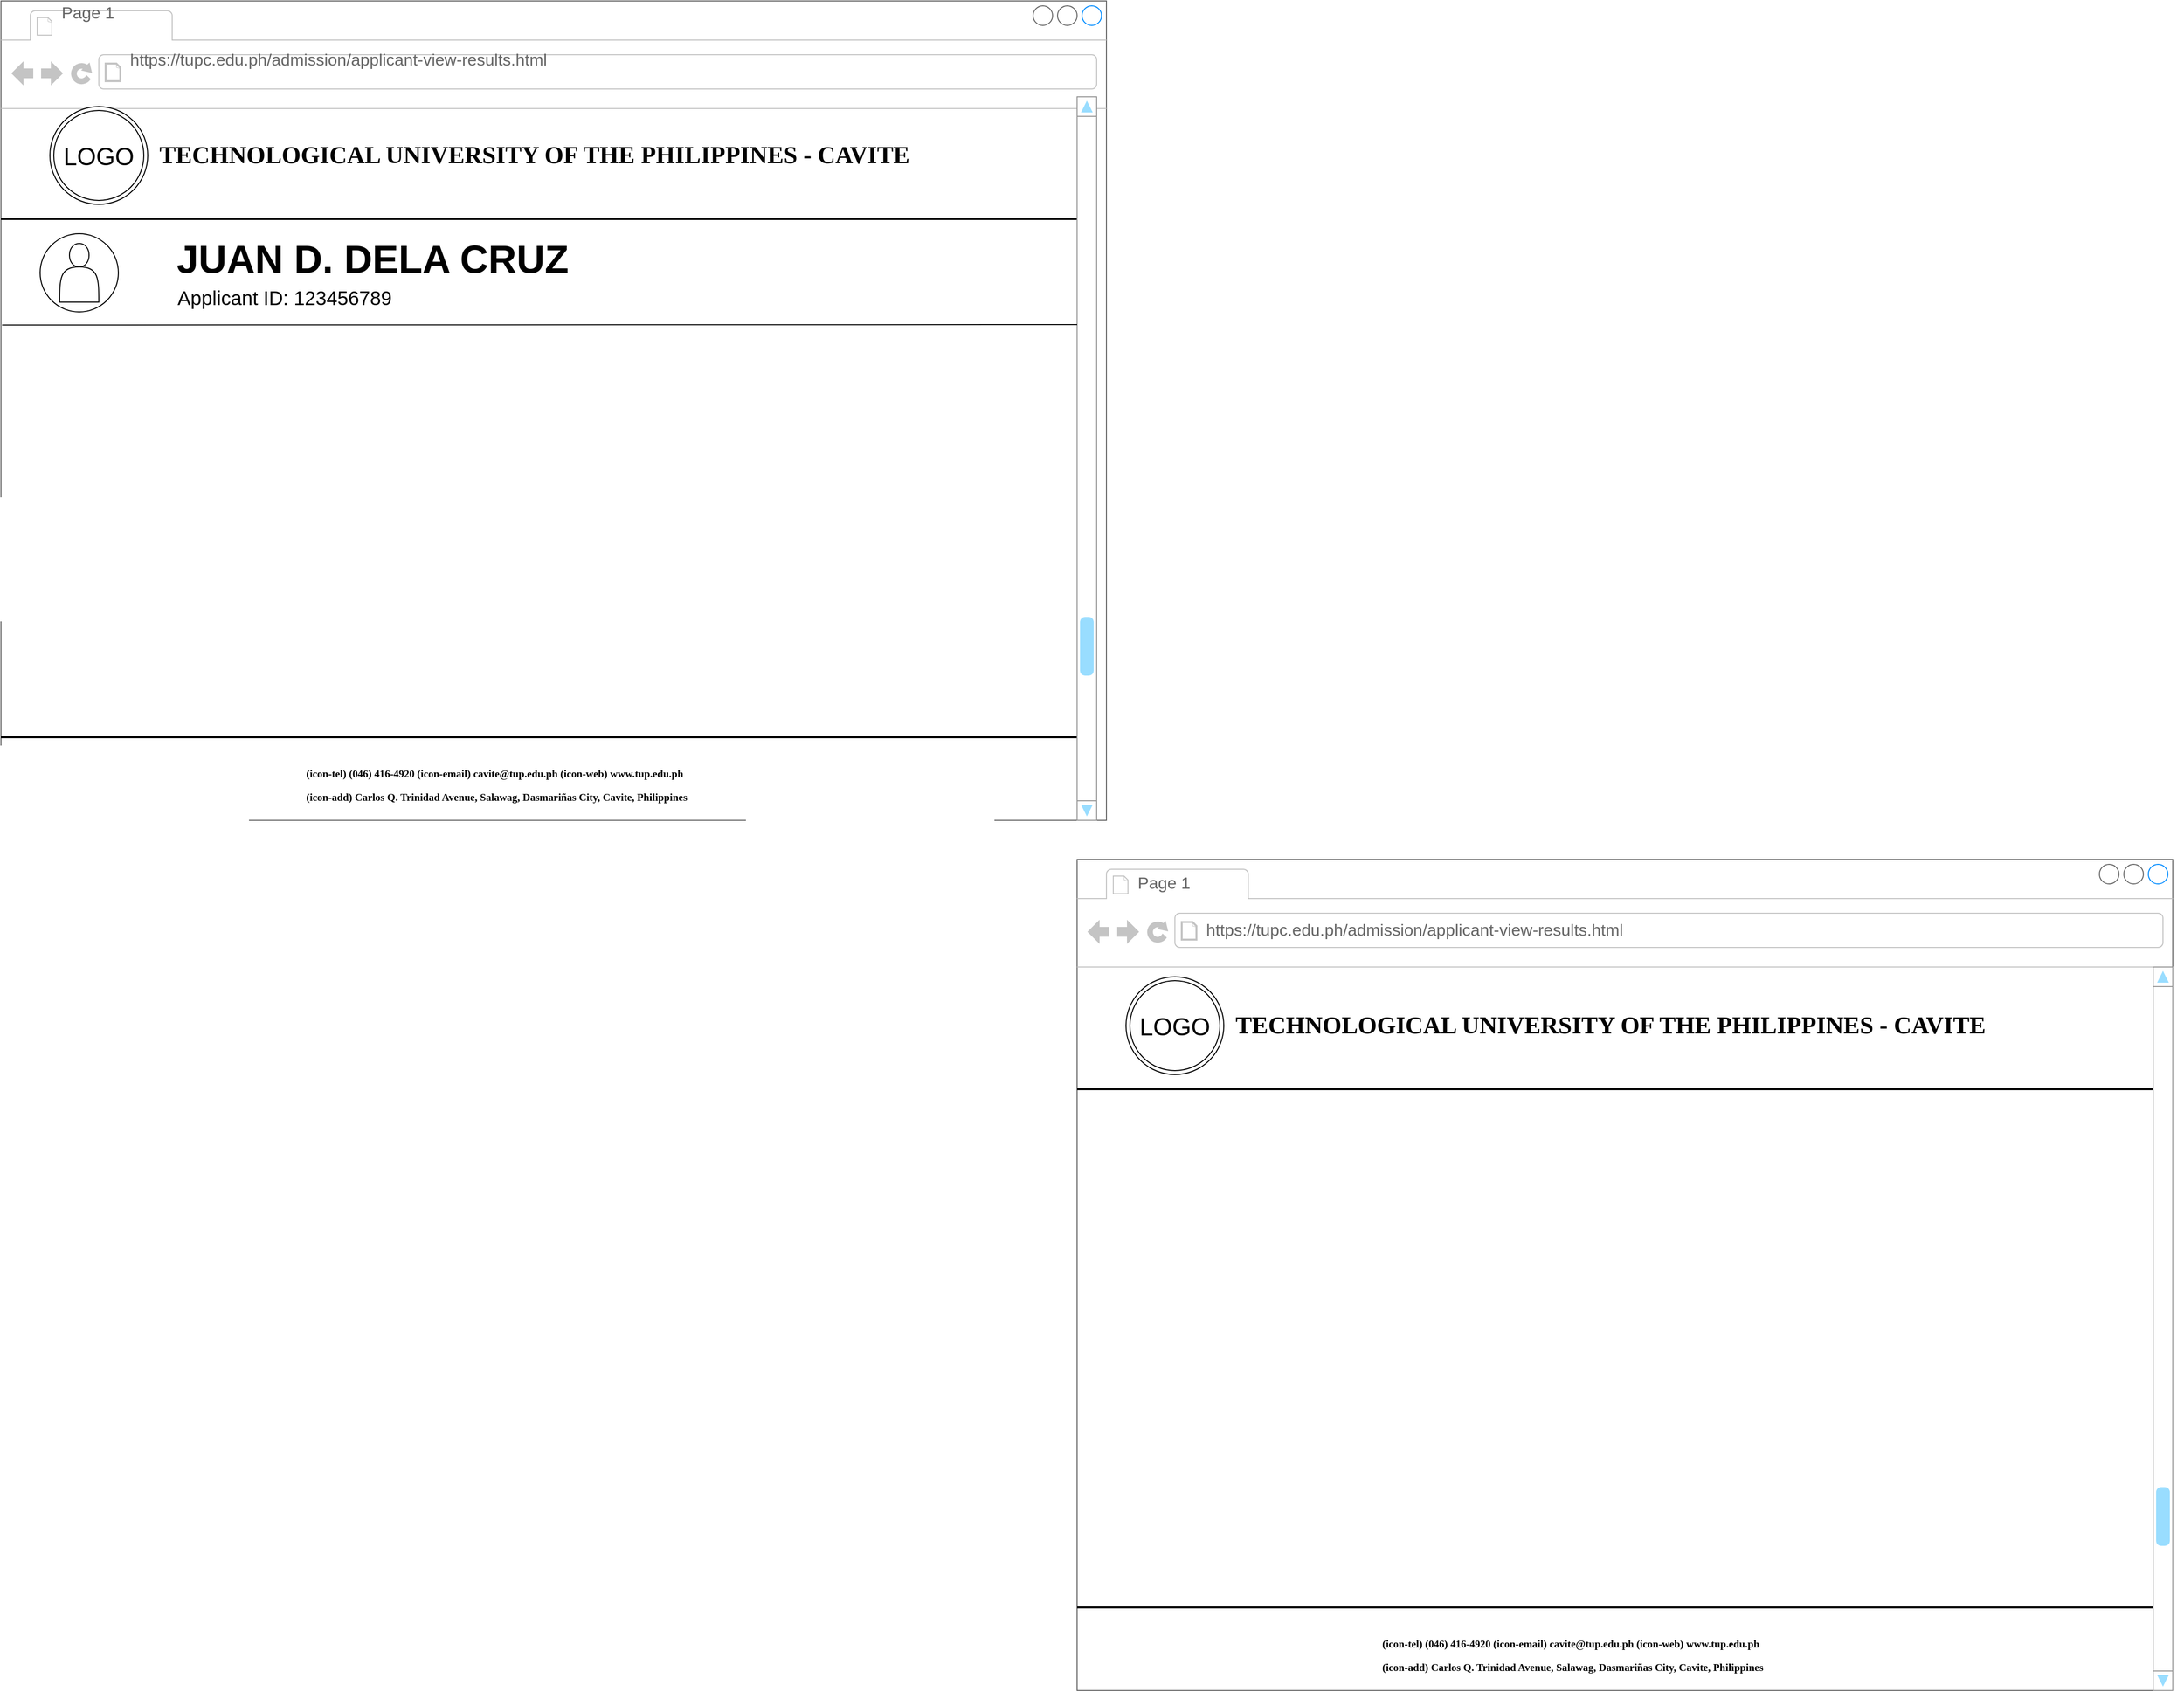 <mxfile version="15.5.8" type="device"><diagram name="Page-1" id="03018318-947c-dd8e-b7a3-06fadd420f32"><mxGraphModel dx="3647" dy="1522" grid="1" gridSize="10" guides="1" tooltips="1" connect="1" arrows="1" fold="1" page="1" pageScale="1" pageWidth="1100" pageHeight="850" background="none" math="0" shadow="0"><root><mxCell id="0"/><mxCell id="1" parent="0"/><mxCell id="Eo9JVKGmvHCS0EbFOqFu-76" value="" style="strokeWidth=1;shadow=0;dashed=0;align=center;html=1;shape=mxgraph.mockup.containers.browserWindow;rSize=0;strokeColor=none;strokeColor2=#008cff;strokeColor3=#c4c4c4;mainText=,;recursiveResize=0;fontSize=25;fillColor=none;" vertex="1" parent="1"><mxGeometry x="-1100" y="50" width="1120" height="850" as="geometry"/></mxCell><mxCell id="Eo9JVKGmvHCS0EbFOqFu-77" value="" style="line;strokeWidth=2;html=1;fontSize=25;" vertex="1" parent="Eo9JVKGmvHCS0EbFOqFu-76"><mxGeometry y="760" width="1100" height="10" as="geometry"/></mxCell><mxCell id="Eo9JVKGmvHCS0EbFOqFu-78" value="Page 1" style="strokeWidth=1;shadow=0;dashed=0;align=center;html=1;shape=mxgraph.mockup.containers.anchor;fontSize=17;fontColor=#666666;align=left;" vertex="1" parent="Eo9JVKGmvHCS0EbFOqFu-76"><mxGeometry x="60" y="12" width="110" height="26" as="geometry"/></mxCell><mxCell id="Eo9JVKGmvHCS0EbFOqFu-79" value="https://tupc.edu.ph/admission/applicant-view-results.html" style="strokeWidth=1;shadow=0;dashed=0;align=center;html=1;shape=mxgraph.mockup.containers.anchor;rSize=0;fontSize=17;fontColor=#666666;align=left;" vertex="1" parent="Eo9JVKGmvHCS0EbFOqFu-76"><mxGeometry x="130" y="60" width="250" height="26" as="geometry"/></mxCell><mxCell id="Eo9JVKGmvHCS0EbFOqFu-80" value="&lt;h1&gt;&lt;b&gt;&lt;font style=&quot;font-size: 25px&quot;&gt;TECHNOLOGICAL UNIVERSITY OF THE PHILIPPINES - CAVITE&lt;/font&gt;&lt;/b&gt;&lt;/h1&gt;" style="text;html=1;points=[];align=left;verticalAlign=top;spacingTop=-4;fontSize=14;fontFamily=Verdana" vertex="1" parent="Eo9JVKGmvHCS0EbFOqFu-76"><mxGeometry x="160" y="130" width="540" height="60" as="geometry"/></mxCell><mxCell id="Eo9JVKGmvHCS0EbFOqFu-81" value="LOGO" style="ellipse;shape=doubleEllipse;whiteSpace=wrap;html=1;fontSize=25;" vertex="1" parent="Eo9JVKGmvHCS0EbFOqFu-76"><mxGeometry x="50" y="120" width="100" height="100" as="geometry"/></mxCell><mxCell id="Eo9JVKGmvHCS0EbFOqFu-82" value="" style="line;strokeWidth=2;html=1;fontSize=25;" vertex="1" parent="Eo9JVKGmvHCS0EbFOqFu-76"><mxGeometry y="230" width="1100" height="10" as="geometry"/></mxCell><mxCell id="Eo9JVKGmvHCS0EbFOqFu-83" value="" style="verticalLabelPosition=bottom;shadow=0;dashed=0;align=center;html=1;verticalAlign=top;strokeWidth=1;shape=mxgraph.mockup.navigation.scrollBar;strokeColor=#999999;barPos=20;fillColor2=#99ddff;strokeColor2=none;direction=north;fontSize=25;" vertex="1" parent="Eo9JVKGmvHCS0EbFOqFu-76"><mxGeometry x="1100" y="110" width="30" height="740" as="geometry"/></mxCell><mxCell id="Eo9JVKGmvHCS0EbFOqFu-84" value="&lt;span style=&quot;font-family: &amp;#34;euphemia&amp;#34; ; font-size: 10.72px ; font-weight: 700&quot;&gt;(icon-tel) (046) 416-4920 (icon-email) cavite@tup.edu.ph (icon-web) www.tup.edu.ph&lt;br&gt;&lt;/span&gt;&lt;span style=&quot;font-family: &amp;#34;euphemia&amp;#34; ; font-size: 10.72px ; font-weight: 700&quot;&gt;(icon-add) Carlos Q. Trinidad Avenue, Salawag, Dasmariñas City, Cavite, Philippines&lt;/span&gt;&lt;span style=&quot;font-family: &amp;#34;euphemia&amp;#34; ; font-size: 10.72px ; font-weight: 700&quot;&gt;&lt;br&gt;&lt;/span&gt;" style="rounded=0;whiteSpace=wrap;html=1;fontSize=20;strokeWidth=1;fillColor=none;align=left;verticalAlign=top;strokeColor=none;" vertex="1" parent="Eo9JVKGmvHCS0EbFOqFu-76"><mxGeometry x="310" y="780" width="480" height="60" as="geometry"/></mxCell><mxCell id="Eo9JVKGmvHCS0EbFOqFu-1" value="" style="strokeWidth=1;shadow=0;dashed=0;align=center;html=1;shape=mxgraph.mockup.containers.browserWindow;rSize=0;strokeColor=none;strokeColor2=#008cff;strokeColor3=#c4c4c4;mainText=,;recursiveResize=0;fontSize=25;fillColor=none;" vertex="1" parent="1"><mxGeometry x="-2200" y="-828" width="1130" height="838" as="geometry"/></mxCell><mxCell id="Eo9JVKGmvHCS0EbFOqFu-2" value="" style="line;strokeWidth=2;html=1;fontSize=25;" vertex="1" parent="Eo9JVKGmvHCS0EbFOqFu-1"><mxGeometry y="748" width="1100" height="10" as="geometry"/></mxCell><mxCell id="Eo9JVKGmvHCS0EbFOqFu-3" value="Page 1" style="strokeWidth=1;shadow=0;dashed=0;align=center;html=1;shape=mxgraph.mockup.containers.anchor;fontSize=17;fontColor=#666666;align=left;" vertex="1" parent="Eo9JVKGmvHCS0EbFOqFu-1"><mxGeometry x="60" width="110" height="26" as="geometry"/></mxCell><mxCell id="Eo9JVKGmvHCS0EbFOqFu-4" value="https://tupc.edu.ph/admission/applicant-view-results.html" style="strokeWidth=1;shadow=0;dashed=0;align=center;html=1;shape=mxgraph.mockup.containers.anchor;rSize=0;fontSize=17;fontColor=#666666;align=left;" vertex="1" parent="Eo9JVKGmvHCS0EbFOqFu-1"><mxGeometry x="130" y="48" width="250" height="26" as="geometry"/></mxCell><mxCell id="Eo9JVKGmvHCS0EbFOqFu-5" value="&lt;h1&gt;&lt;b&gt;&lt;font style=&quot;font-size: 25px&quot;&gt;TECHNOLOGICAL UNIVERSITY OF THE PHILIPPINES - CAVITE&lt;/font&gt;&lt;/b&gt;&lt;/h1&gt;" style="text;html=1;points=[];align=left;verticalAlign=top;spacingTop=-4;fontSize=14;fontFamily=Verdana" vertex="1" parent="Eo9JVKGmvHCS0EbFOqFu-1"><mxGeometry x="160" y="118" width="540" height="60" as="geometry"/></mxCell><mxCell id="Eo9JVKGmvHCS0EbFOqFu-6" value="LOGO" style="ellipse;shape=doubleEllipse;whiteSpace=wrap;html=1;fontSize=25;" vertex="1" parent="Eo9JVKGmvHCS0EbFOqFu-1"><mxGeometry x="50" y="108" width="100" height="100" as="geometry"/></mxCell><mxCell id="Eo9JVKGmvHCS0EbFOqFu-7" value="" style="line;strokeWidth=2;html=1;fontSize=25;" vertex="1" parent="Eo9JVKGmvHCS0EbFOqFu-1"><mxGeometry y="218" width="1100" height="10" as="geometry"/></mxCell><mxCell id="Eo9JVKGmvHCS0EbFOqFu-8" value="" style="verticalLabelPosition=bottom;shadow=0;dashed=0;align=center;html=1;verticalAlign=top;strokeWidth=1;shape=mxgraph.mockup.navigation.scrollBar;strokeColor=#999999;barPos=20;fillColor2=#99ddff;strokeColor2=none;direction=north;fontSize=25;" vertex="1" parent="Eo9JVKGmvHCS0EbFOqFu-1"><mxGeometry x="1100" y="98" width="30" height="740" as="geometry"/></mxCell><mxCell id="Eo9JVKGmvHCS0EbFOqFu-9" value="&lt;span style=&quot;font-family: &amp;#34;euphemia&amp;#34; ; font-size: 10.72px ; font-weight: 700&quot;&gt;(icon-tel) (046) 416-4920 (icon-email) cavite@tup.edu.ph (icon-web) www.tup.edu.ph&lt;br&gt;&lt;/span&gt;&lt;span style=&quot;font-family: &amp;#34;euphemia&amp;#34; ; font-size: 10.72px ; font-weight: 700&quot;&gt;(icon-add) Carlos Q. Trinidad Avenue, Salawag, Dasmariñas City, Cavite, Philippines&lt;/span&gt;&lt;span style=&quot;font-family: &amp;#34;euphemia&amp;#34; ; font-size: 10.72px ; font-weight: 700&quot;&gt;&lt;br&gt;&lt;/span&gt;" style="rounded=0;whiteSpace=wrap;html=1;fontSize=20;strokeWidth=1;fillColor=none;align=left;verticalAlign=top;strokeColor=none;" vertex="1" parent="Eo9JVKGmvHCS0EbFOqFu-1"><mxGeometry x="310" y="768" width="480" height="60" as="geometry"/></mxCell><mxCell id="Eo9JVKGmvHCS0EbFOqFu-90" value="" style="endArrow=none;html=1;rounded=0;exitX=0.001;exitY=0.404;exitDx=0;exitDy=0;exitPerimeter=0;" edge="1" parent="Eo9JVKGmvHCS0EbFOqFu-1"><mxGeometry width="50" height="50" relative="1" as="geometry"><mxPoint x="1.12" y="331.4" as="sourcePoint"/><mxPoint x="1100" y="331" as="targetPoint"/></mxGeometry></mxCell><mxCell id="Eo9JVKGmvHCS0EbFOqFu-93" value="" style="ellipse;whiteSpace=wrap;html=1;aspect=fixed;fillColor=none;" vertex="1" parent="Eo9JVKGmvHCS0EbFOqFu-1"><mxGeometry x="40" y="238" width="80" height="80" as="geometry"/></mxCell><mxCell id="Eo9JVKGmvHCS0EbFOqFu-94" value="" style="shape=actor;whiteSpace=wrap;html=1;fillColor=none;" vertex="1" parent="Eo9JVKGmvHCS0EbFOqFu-1"><mxGeometry x="60" y="248" width="40" height="60" as="geometry"/></mxCell><mxCell id="Eo9JVKGmvHCS0EbFOqFu-95" value="&lt;b&gt;&lt;font style=&quot;font-size: 40px&quot;&gt;JUAN D. DELA CRUZ&lt;/font&gt;&lt;/b&gt;" style="text;html=1;strokeColor=none;fillColor=none;align=center;verticalAlign=middle;whiteSpace=wrap;rounded=0;" vertex="1" parent="Eo9JVKGmvHCS0EbFOqFu-1"><mxGeometry x="140" y="248" width="480" height="30" as="geometry"/></mxCell><mxCell id="Eo9JVKGmvHCS0EbFOqFu-96" value="&lt;font style=&quot;font-size: 20px&quot;&gt;Applicant ID: 123456789&lt;/font&gt;" style="text;html=1;strokeColor=none;fillColor=none;align=center;verticalAlign=middle;whiteSpace=wrap;rounded=0;" vertex="1" parent="Eo9JVKGmvHCS0EbFOqFu-1"><mxGeometry x="50" y="288" width="480" height="30" as="geometry"/></mxCell></root></mxGraphModel></diagram></mxfile>